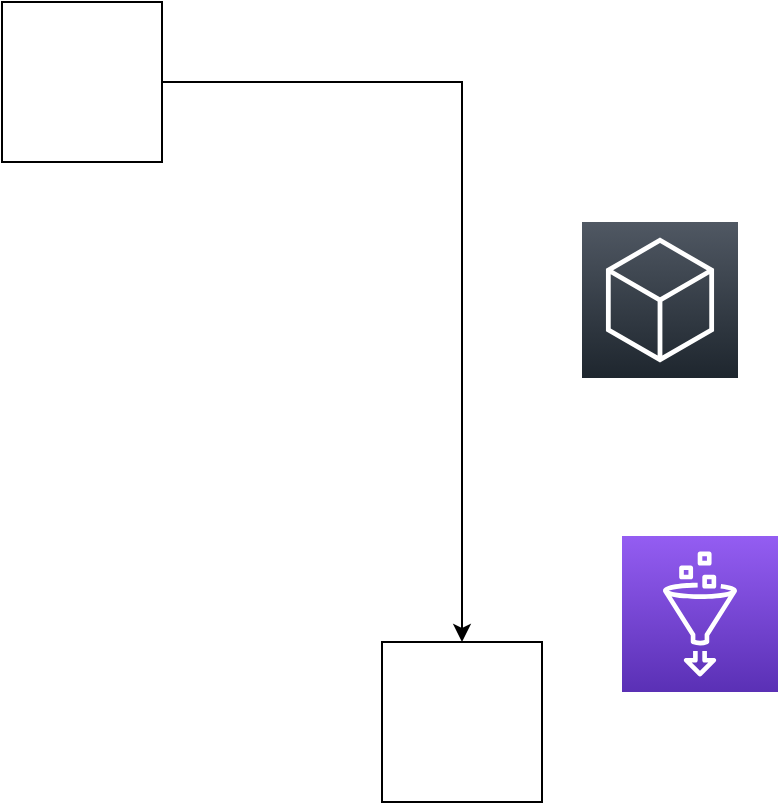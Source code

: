 <mxfile version="21.1.1" type="github">
  <diagram name="Page-1" id="2zi6mVOsAs0SekzggmZZ">
    <mxGraphModel dx="1434" dy="804" grid="1" gridSize="10" guides="1" tooltips="1" connect="1" arrows="1" fold="1" page="1" pageScale="1" pageWidth="827" pageHeight="1169" math="0" shadow="0">
      <root>
        <mxCell id="0" />
        <mxCell id="1" parent="0" />
        <mxCell id="G5g2jrBr0WF5bADKGKfv-3" style="edgeStyle=orthogonalEdgeStyle;rounded=0;orthogonalLoop=1;jettySize=auto;html=1;" edge="1" parent="1" source="G5g2jrBr0WF5bADKGKfv-1" target="G5g2jrBr0WF5bADKGKfv-2">
          <mxGeometry relative="1" as="geometry" />
        </mxCell>
        <mxCell id="G5g2jrBr0WF5bADKGKfv-1" value="" style="whiteSpace=wrap;html=1;aspect=fixed;" vertex="1" parent="1">
          <mxGeometry x="170" y="240" width="80" height="80" as="geometry" />
        </mxCell>
        <mxCell id="G5g2jrBr0WF5bADKGKfv-2" value="" style="whiteSpace=wrap;html=1;aspect=fixed;" vertex="1" parent="1">
          <mxGeometry x="360" y="560" width="80" height="80" as="geometry" />
        </mxCell>
        <mxCell id="G5g2jrBr0WF5bADKGKfv-4" value="" style="sketch=0;points=[[0,0,0],[0.25,0,0],[0.5,0,0],[0.75,0,0],[1,0,0],[0,1,0],[0.25,1,0],[0.5,1,0],[0.75,1,0],[1,1,0],[0,0.25,0],[0,0.5,0],[0,0.75,0],[1,0.25,0],[1,0.5,0],[1,0.75,0]];gradientDirection=north;outlineConnect=0;fontColor=#232F3E;gradientColor=#505863;fillColor=#1E262E;strokeColor=#ffffff;dashed=0;verticalLabelPosition=bottom;verticalAlign=top;align=center;html=1;fontSize=12;fontStyle=0;aspect=fixed;shape=mxgraph.aws4.resourceIcon;resIcon=mxgraph.aws4.general;" vertex="1" parent="1">
          <mxGeometry x="460" y="350" width="78" height="78" as="geometry" />
        </mxCell>
        <mxCell id="G5g2jrBr0WF5bADKGKfv-5" value="" style="sketch=0;points=[[0,0,0],[0.25,0,0],[0.5,0,0],[0.75,0,0],[1,0,0],[0,1,0],[0.25,1,0],[0.5,1,0],[0.75,1,0],[1,1,0],[0,0.25,0],[0,0.5,0],[0,0.75,0],[1,0.25,0],[1,0.5,0],[1,0.75,0]];outlineConnect=0;fontColor=#232F3E;gradientColor=#945DF2;gradientDirection=north;fillColor=#5A30B5;strokeColor=#ffffff;dashed=0;verticalLabelPosition=bottom;verticalAlign=top;align=center;html=1;fontSize=12;fontStyle=0;aspect=fixed;shape=mxgraph.aws4.resourceIcon;resIcon=mxgraph.aws4.glue;" vertex="1" parent="1">
          <mxGeometry x="480" y="507" width="78" height="78" as="geometry" />
        </mxCell>
      </root>
    </mxGraphModel>
  </diagram>
</mxfile>
